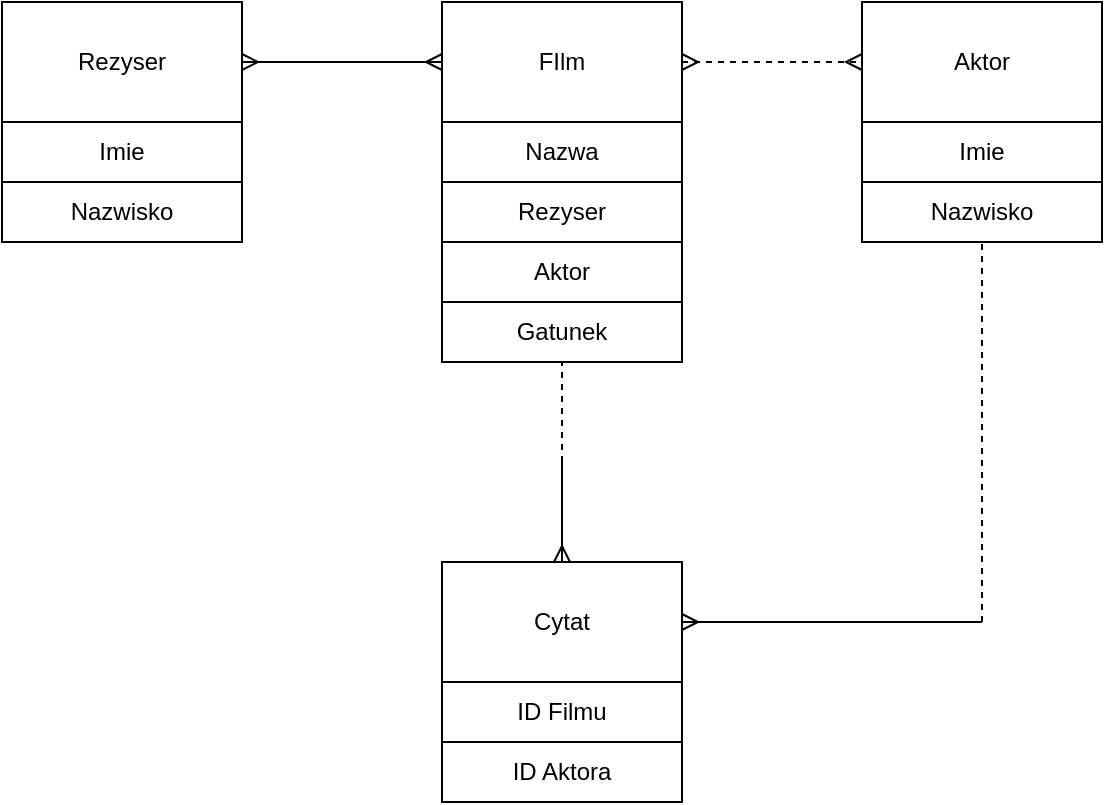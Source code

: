 <mxfile version="12.7.9" type="google"><diagram id="gBuWTC1UuC-4MaFoJXmt" name="Page-1"><mxGraphModel dx="625" dy="355" grid="1" gridSize="10" guides="1" tooltips="1" connect="1" arrows="1" fold="1" page="1" pageScale="1" pageWidth="850" pageHeight="1100" math="0" shadow="0"><root><mxCell id="0"/><mxCell id="1" parent="0"/><mxCell id="NvyM2moAhBzh34B0JYgy-1" value="FIlm" style="rounded=0;whiteSpace=wrap;html=1;" vertex="1" parent="1"><mxGeometry x="250" y="120" width="120" height="60" as="geometry"/></mxCell><mxCell id="NvyM2moAhBzh34B0JYgy-2" value="Nazwa" style="rounded=0;whiteSpace=wrap;html=1;" vertex="1" parent="1"><mxGeometry x="250" y="180" width="120" height="30" as="geometry"/></mxCell><mxCell id="NvyM2moAhBzh34B0JYgy-3" value="Rezyser" style="rounded=0;whiteSpace=wrap;html=1;" vertex="1" parent="1"><mxGeometry x="250" y="210" width="120" height="30" as="geometry"/></mxCell><mxCell id="NvyM2moAhBzh34B0JYgy-4" value="Aktor" style="rounded=0;whiteSpace=wrap;html=1;" vertex="1" parent="1"><mxGeometry x="250" y="240" width="120" height="30" as="geometry"/></mxCell><mxCell id="NvyM2moAhBzh34B0JYgy-5" value="Aktor&lt;br&gt;" style="rounded=0;whiteSpace=wrap;html=1;" vertex="1" parent="1"><mxGeometry x="460" y="120" width="120" height="60" as="geometry"/></mxCell><mxCell id="NvyM2moAhBzh34B0JYgy-6" value="Imie" style="rounded=0;whiteSpace=wrap;html=1;" vertex="1" parent="1"><mxGeometry x="460" y="180" width="120" height="30" as="geometry"/></mxCell><mxCell id="NvyM2moAhBzh34B0JYgy-7" value="Nazwisko" style="rounded=0;whiteSpace=wrap;html=1;" vertex="1" parent="1"><mxGeometry x="460" y="210" width="120" height="30" as="geometry"/></mxCell><mxCell id="NvyM2moAhBzh34B0JYgy-9" value="Cytat" style="rounded=0;whiteSpace=wrap;html=1;" vertex="1" parent="1"><mxGeometry x="250" y="400" width="120" height="60" as="geometry"/></mxCell><mxCell id="NvyM2moAhBzh34B0JYgy-10" value="ID Filmu" style="rounded=0;whiteSpace=wrap;html=1;" vertex="1" parent="1"><mxGeometry x="250" y="460" width="120" height="30" as="geometry"/></mxCell><mxCell id="NvyM2moAhBzh34B0JYgy-11" value="ID Aktora" style="rounded=0;whiteSpace=wrap;html=1;" vertex="1" parent="1"><mxGeometry x="250" y="490" width="120" height="30" as="geometry"/></mxCell><mxCell id="NvyM2moAhBzh34B0JYgy-13" value="Gatunek" style="rounded=0;whiteSpace=wrap;html=1;" vertex="1" parent="1"><mxGeometry x="250" y="270" width="120" height="30" as="geometry"/></mxCell><mxCell id="NvyM2moAhBzh34B0JYgy-14" value="Rezyser" style="rounded=0;whiteSpace=wrap;html=1;" vertex="1" parent="1"><mxGeometry x="30" y="120" width="120" height="60" as="geometry"/></mxCell><mxCell id="NvyM2moAhBzh34B0JYgy-15" value="Imie" style="rounded=0;whiteSpace=wrap;html=1;" vertex="1" parent="1"><mxGeometry x="30" y="180" width="120" height="30" as="geometry"/></mxCell><mxCell id="NvyM2moAhBzh34B0JYgy-16" value="Nazwisko" style="rounded=0;whiteSpace=wrap;html=1;" vertex="1" parent="1"><mxGeometry x="30" y="210" width="120" height="30" as="geometry"/></mxCell><mxCell id="NvyM2moAhBzh34B0JYgy-19" value="" style="endArrow=none;html=1;exitX=0.5;exitY=0;exitDx=0;exitDy=0;startArrow=ERmany;startFill=0;" edge="1" parent="1" source="NvyM2moAhBzh34B0JYgy-9"><mxGeometry width="50" height="50" relative="1" as="geometry"><mxPoint x="400" y="320" as="sourcePoint"/><mxPoint x="310" y="350" as="targetPoint"/></mxGeometry></mxCell><mxCell id="NvyM2moAhBzh34B0JYgy-21" value="" style="endArrow=none;dashed=1;html=1;entryX=0.5;entryY=1;entryDx=0;entryDy=0;endFill=0;" edge="1" parent="1" target="NvyM2moAhBzh34B0JYgy-13"><mxGeometry width="50" height="50" relative="1" as="geometry"><mxPoint x="310" y="350" as="sourcePoint"/><mxPoint x="390" y="310" as="targetPoint"/></mxGeometry></mxCell><mxCell id="NvyM2moAhBzh34B0JYgy-22" value="" style="endArrow=ERmany;html=1;exitX=1;exitY=0.5;exitDx=0;exitDy=0;endFill=0;startArrow=ERmany;startFill=0;" edge="1" parent="1" source="NvyM2moAhBzh34B0JYgy-14" target="NvyM2moAhBzh34B0JYgy-1"><mxGeometry width="50" height="50" relative="1" as="geometry"><mxPoint x="210" y="200" as="sourcePoint"/><mxPoint x="400" y="230" as="targetPoint"/></mxGeometry></mxCell><mxCell id="NvyM2moAhBzh34B0JYgy-23" value="" style="endArrow=none;html=1;startArrow=ERmany;startFill=0;" edge="1" parent="1"><mxGeometry width="50" height="50" relative="1" as="geometry"><mxPoint x="370" y="430" as="sourcePoint"/><mxPoint x="520" y="430" as="targetPoint"/></mxGeometry></mxCell><mxCell id="NvyM2moAhBzh34B0JYgy-24" value="" style="endArrow=none;dashed=1;html=1;entryX=0.5;entryY=1;entryDx=0;entryDy=0;startArrow=none;startFill=0;endFill=0;" edge="1" parent="1" target="NvyM2moAhBzh34B0JYgy-7"><mxGeometry width="50" height="50" relative="1" as="geometry"><mxPoint x="520" y="430" as="sourcePoint"/><mxPoint x="400" y="280" as="targetPoint"/></mxGeometry></mxCell><mxCell id="NvyM2moAhBzh34B0JYgy-25" value="" style="endArrow=ERmany;dashed=1;html=1;entryX=0;entryY=0.5;entryDx=0;entryDy=0;exitX=1;exitY=0.5;exitDx=0;exitDy=0;startArrow=ERmany;startFill=0;endFill=0;" edge="1" parent="1" source="NvyM2moAhBzh34B0JYgy-1" target="NvyM2moAhBzh34B0JYgy-5"><mxGeometry width="50" height="50" relative="1" as="geometry"><mxPoint x="350" y="270" as="sourcePoint"/><mxPoint x="400" y="220" as="targetPoint"/></mxGeometry></mxCell></root></mxGraphModel></diagram></mxfile>